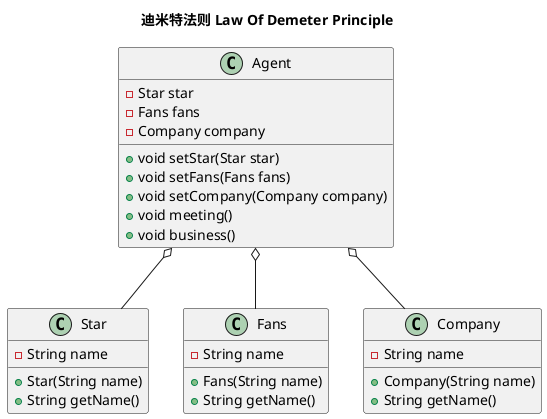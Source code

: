 @startuml
'https://plantuml.com/class-diagram

title "迪米特法则 Law Of Demeter Principle"

' 只跟你的直接朋友交谈，不跟陌生人说话，朋友指当前对象本身、当前对象的成员对象、当前对象所创建的对象，当前对象的方法参数等
'--------------------
' 明星通过经纪人与粉丝见面，通过经纪人与公司商谈业务，而不是直接与粉丝见面，与公司商谈业务
class Agent{
    - Star star
    - Fans fans
    - Company company
    + void setStar(Star star)
    + void setFans(Fans fans)
    + void setCompany(Company company)
    + void meeting()
    + void business()
}

class Star{
    - String name
    + Star(String name)
    + String getName()
}
class Fans{
    - String name
    + Fans(String name)
    + String getName()
}

class Company{
    - String name
    + Company(String name)
    + String getName()
}
Agent o-- Star
Agent o-- Fans
Agent o-- Company
@enduml